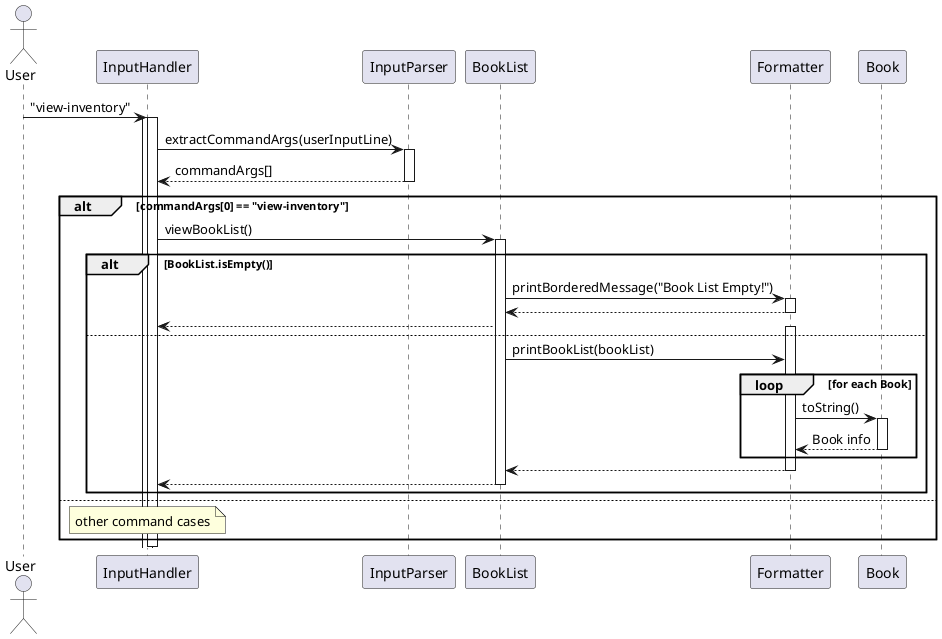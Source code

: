@startuml
actor User
participant InputHandler
participant InputParser
participant BookList
participant Formatter
participant Book


User -> InputHandler: "view-inventory"
activate InputHandler
    activate InputHandler
    InputHandler -> InputParser: extractCommandArgs(userInputLine)
    activate InputParser
    InputParser --> InputHandler: commandArgs[]
    deactivate InputParser
    alt commandArgs[0] == "view-inventory"
        InputHandler -> BookList: viewBookList()
        activate BookList
        alt BookList.isEmpty() 
            BookList -> Formatter : printBorderedMessage("Book List Empty!")
            activate Formatter
            Formatter --> BookList
            deactivate Formatter
            BookList --> InputHandler
        else
            activate Formatter
            BookList -> Formatter: printBookList(bookList)
                loop for each Book
                    Formatter -> Book: toString()
                    activate Book
                    Book --> Formatter: Book info
                    deactivate Book
                end
            Formatter --> BookList
            deactivate Formatter
        BookList --> InputHandler
        deactivate BookList
        end
    else
    note over InputHandler
    other command cases
    end note
end
deactivate InputHandler

@enduml
